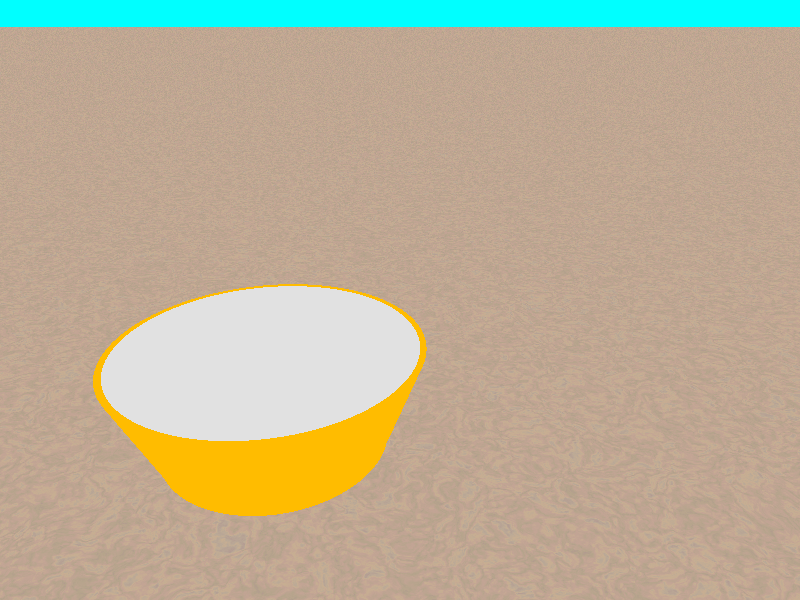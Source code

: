 // inclusion des couleurs prédéfinies
#include "colors.inc"
#include "stones.inc"

// définition de la couleur de fond
background { color Cyan }

// positionnement de la caméra
camera {
  location <0, 10, -20>
  look_at <0, 0, 2>
}

// définition d'une source
light_source { 
  <2, 4, -3>
   color White
}

difference {
	union {
		cone {
			<-5,-5,0>, 4.5
			<-5,-1,0>, 6
			texture{pigment {color Orange}}
		}

		cylinder {
			<-5,-5,0>, 
			<-5,-5.1,0>, 4.5
			texture{pigment {color Orange}}	
		}
	}
	
	cone {
		<-5,-4.8,0>, 4.2
		<-5,-0.9,0>, 5.8
		texture{pigment {color Grey}}
	}
}

plane {
	<0,-6,0>,5.1
	texture {
		T_Stone1
	}
}

